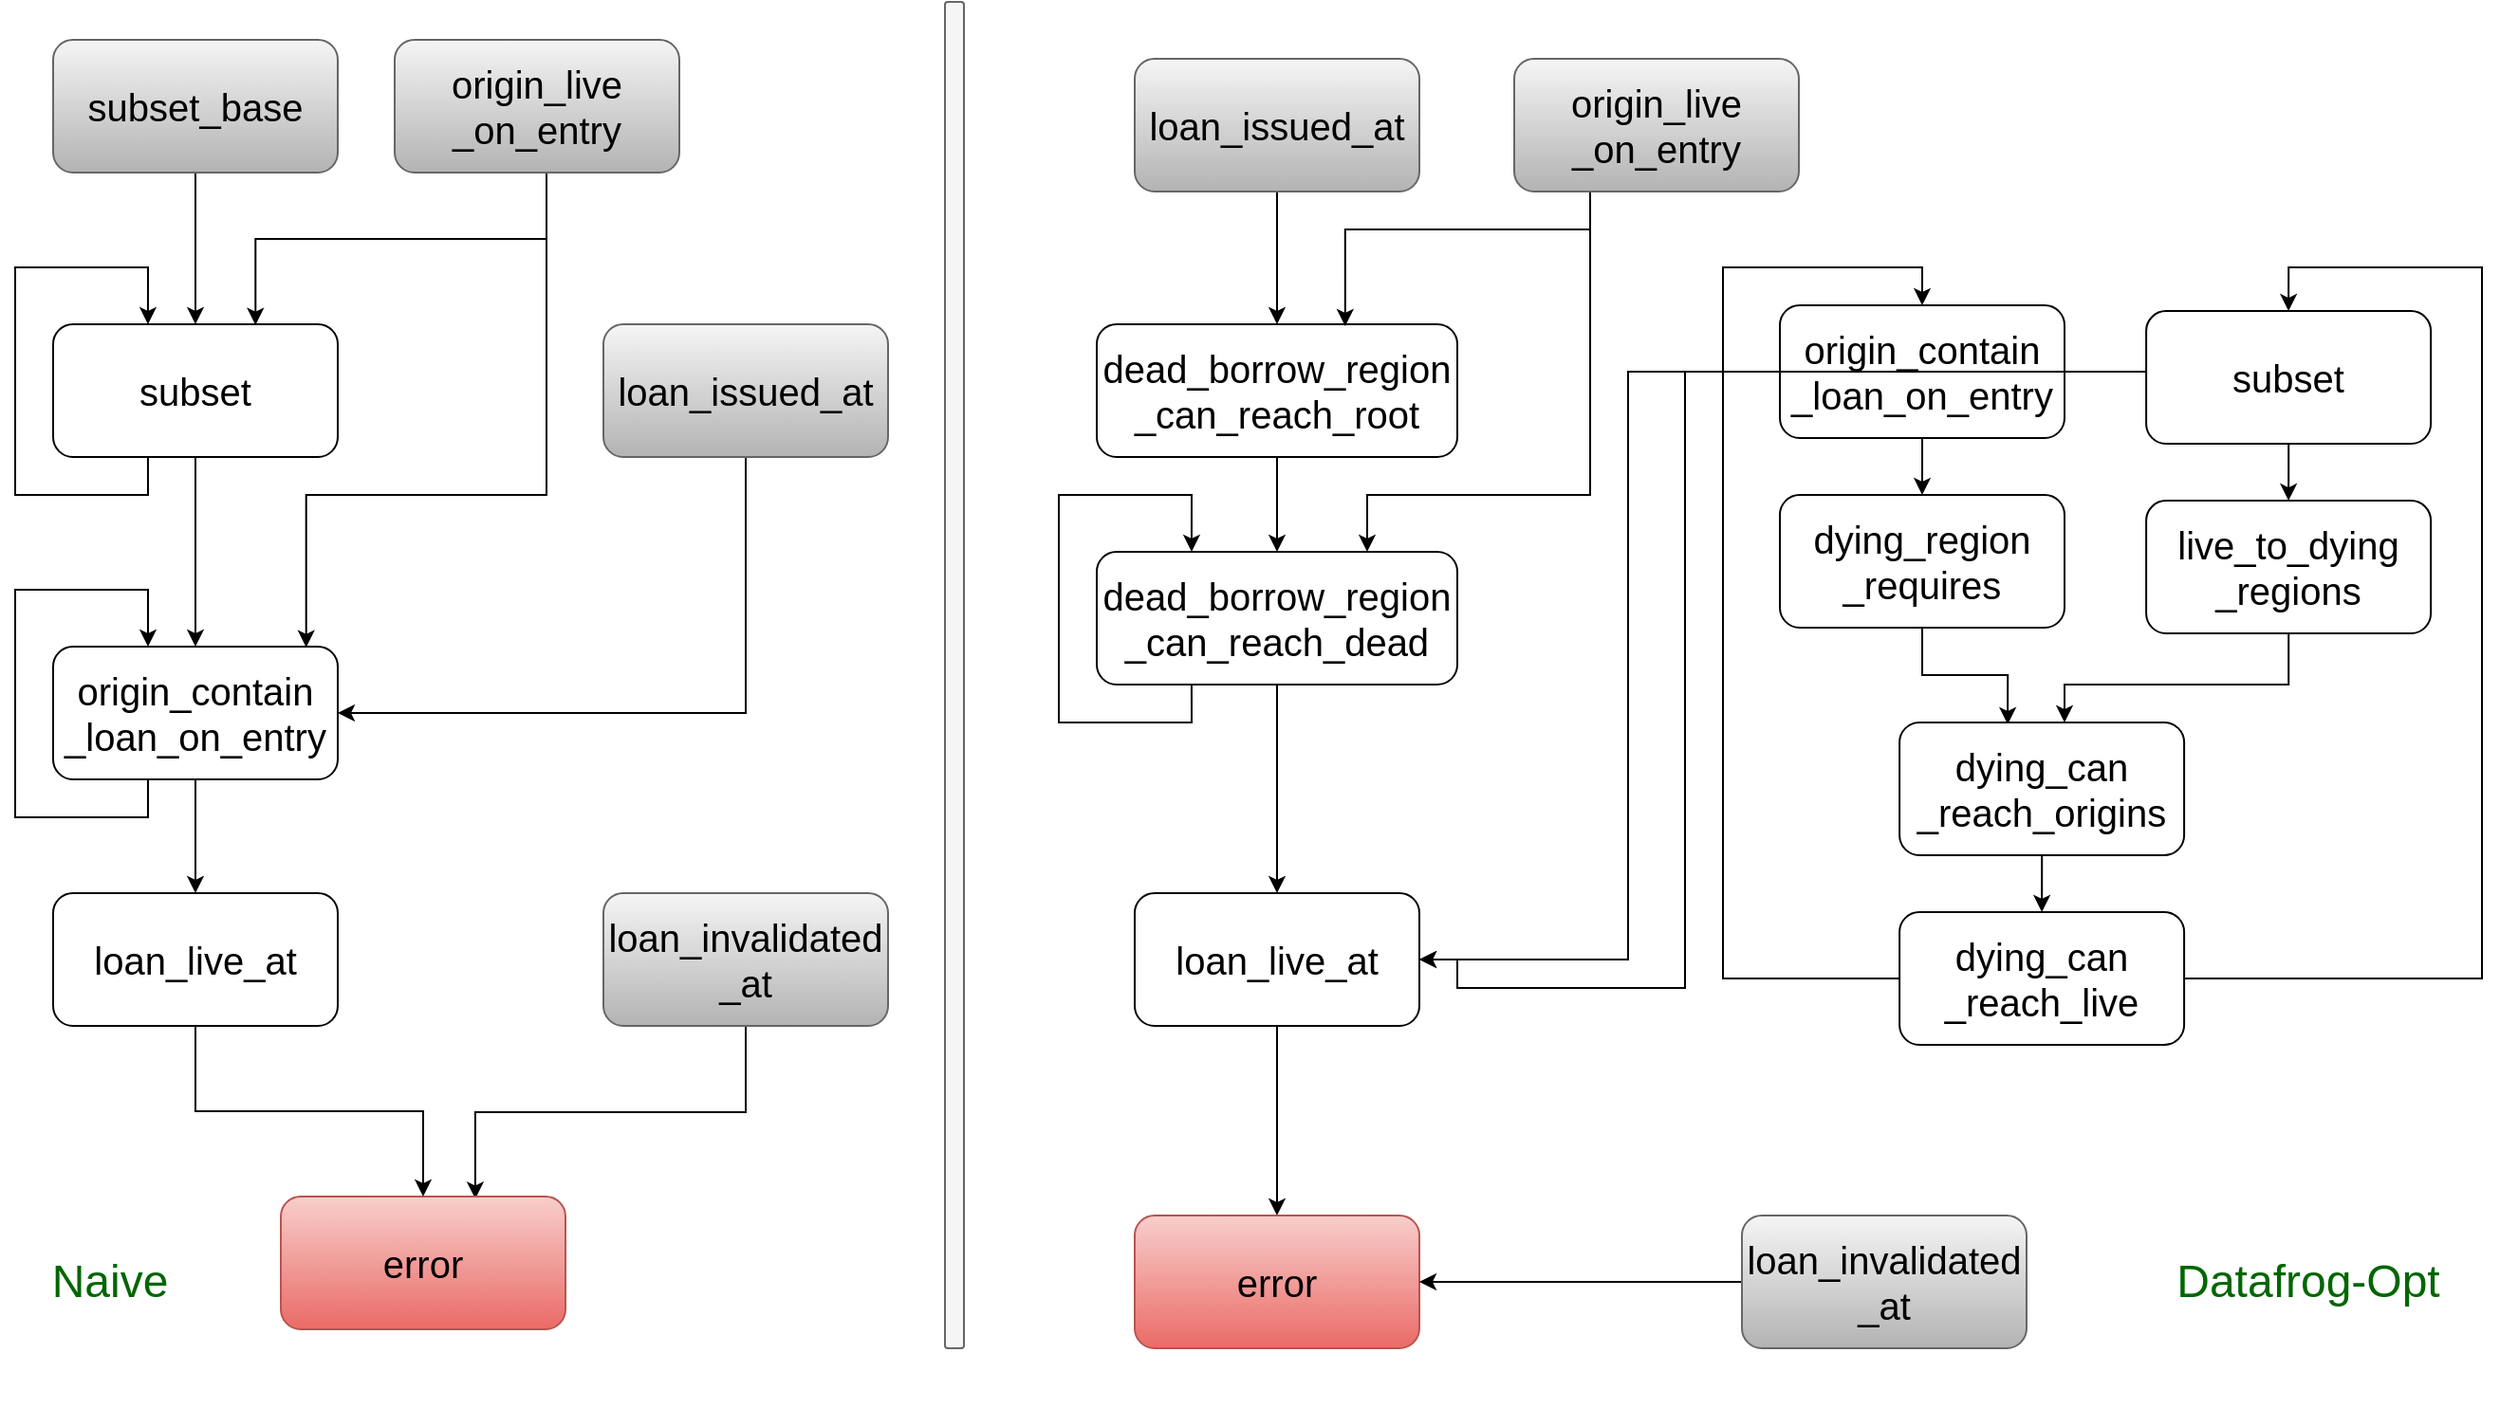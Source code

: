 <mxfile version="15.7.3" type="device"><diagram id="OqOWBTo0y5NP__ywQpXE" name="Page-1"><mxGraphModel dx="1422" dy="850" grid="1" gridSize="10" guides="1" tooltips="1" connect="1" arrows="1" fold="1" page="1" pageScale="1" pageWidth="850" pageHeight="1100" math="0" shadow="0"><root><mxCell id="0"/><mxCell id="1" parent="0"/><mxCell id="NRC03hNy22mwCGF4ITLj-8" style="edgeStyle=orthogonalEdgeStyle;rounded=0;orthogonalLoop=1;jettySize=auto;html=1;entryX=0.5;entryY=0;entryDx=0;entryDy=0;fontSize=20;" parent="1" source="2hXvD5at_DiYbgzuj5T2-4" target="NRC03hNy22mwCGF4ITLj-6" edge="1"><mxGeometry relative="1" as="geometry"/></mxCell><mxCell id="2hXvD5at_DiYbgzuj5T2-4" value="subset_base" style="rounded=1;whiteSpace=wrap;html=1;fontSize=20;fillColor=#f5f5f5;gradientColor=#b3b3b3;strokeColor=#666666;" parent="1" vertex="1"><mxGeometry x="110" y="150" width="150" height="70" as="geometry"/></mxCell><mxCell id="NRC03hNy22mwCGF4ITLj-22" style="edgeStyle=elbowEdgeStyle;rounded=0;orthogonalLoop=1;jettySize=auto;elbow=vertical;html=1;entryX=1;entryY=0.5;entryDx=0;entryDy=0;fontSize=20;" parent="1" source="NRC03hNy22mwCGF4ITLj-1" target="NRC03hNy22mwCGF4ITLj-7" edge="1"><mxGeometry relative="1" as="geometry"><Array as="points"><mxPoint x="390" y="505"/></Array></mxGeometry></mxCell><mxCell id="NRC03hNy22mwCGF4ITLj-1" value="loan_issued_at" style="rounded=1;whiteSpace=wrap;html=1;fontSize=20;fillColor=#f5f5f5;gradientColor=#b3b3b3;strokeColor=#666666;" parent="1" vertex="1"><mxGeometry x="400" y="300" width="150" height="70" as="geometry"/></mxCell><mxCell id="NRC03hNy22mwCGF4ITLj-16" style="edgeStyle=elbowEdgeStyle;rounded=0;orthogonalLoop=1;jettySize=auto;elbow=vertical;html=1;entryX=0.683;entryY=0.017;entryDx=0;entryDy=0;entryPerimeter=0;fontSize=20;" parent="1" source="NRC03hNy22mwCGF4ITLj-2" target="NRC03hNy22mwCGF4ITLj-15" edge="1"><mxGeometry relative="1" as="geometry"/></mxCell><mxCell id="NRC03hNy22mwCGF4ITLj-2" value="loan_invalidated&lt;br&gt;_at" style="rounded=1;whiteSpace=wrap;html=1;fontSize=20;fillColor=#f5f5f5;gradientColor=#b3b3b3;strokeColor=#666666;" parent="1" vertex="1"><mxGeometry x="400" y="600" width="150" height="70" as="geometry"/></mxCell><mxCell id="NRC03hNy22mwCGF4ITLj-20" style="edgeStyle=elbowEdgeStyle;rounded=0;orthogonalLoop=1;jettySize=auto;elbow=vertical;html=1;entryX=0.889;entryY=0.005;entryDx=0;entryDy=0;entryPerimeter=0;fontSize=20;" parent="1" target="NRC03hNy22mwCGF4ITLj-7" edge="1"><mxGeometry relative="1" as="geometry"><mxPoint x="370" y="210" as="sourcePoint"/><Array as="points"><mxPoint x="290" y="390"/><mxPoint x="320" y="410"/><mxPoint x="570" y="430"/></Array></mxGeometry></mxCell><mxCell id="NRC03hNy22mwCGF4ITLj-21" style="edgeStyle=elbowEdgeStyle;rounded=0;orthogonalLoop=1;jettySize=auto;elbow=vertical;html=1;entryX=0.711;entryY=0.005;entryDx=0;entryDy=0;entryPerimeter=0;fontSize=20;" parent="1" target="NRC03hNy22mwCGF4ITLj-6" edge="1"><mxGeometry relative="1" as="geometry"><mxPoint x="370" y="210" as="sourcePoint"/></mxGeometry></mxCell><mxCell id="NRC03hNy22mwCGF4ITLj-12" style="edgeStyle=elbowEdgeStyle;rounded=0;orthogonalLoop=1;jettySize=auto;elbow=vertical;html=1;entryX=0.5;entryY=0;entryDx=0;entryDy=0;fontSize=20;" parent="1" source="NRC03hNy22mwCGF4ITLj-6" target="NRC03hNy22mwCGF4ITLj-7" edge="1"><mxGeometry relative="1" as="geometry"/></mxCell><mxCell id="NRC03hNy22mwCGF4ITLj-6" value="subset" style="rounded=1;whiteSpace=wrap;html=1;fontSize=20;" parent="1" vertex="1"><mxGeometry x="110" y="300" width="150" height="70" as="geometry"/></mxCell><mxCell id="NRC03hNy22mwCGF4ITLj-19" style="edgeStyle=elbowEdgeStyle;rounded=0;orthogonalLoop=1;jettySize=auto;elbow=vertical;html=1;entryX=0.5;entryY=0;entryDx=0;entryDy=0;fontSize=20;" parent="1" source="NRC03hNy22mwCGF4ITLj-7" target="NRC03hNy22mwCGF4ITLj-17" edge="1"><mxGeometry relative="1" as="geometry"/></mxCell><mxCell id="NRC03hNy22mwCGF4ITLj-7" value="origin_contain&lt;br&gt;_loan_on_entry" style="rounded=1;whiteSpace=wrap;html=1;fontSize=20;" parent="1" vertex="1"><mxGeometry x="110" y="470" width="150" height="70" as="geometry"/></mxCell><mxCell id="NRC03hNy22mwCGF4ITLj-15" value="error" style="rounded=1;whiteSpace=wrap;html=1;fontSize=20;fillColor=#f8cecc;gradientColor=#ea6b66;strokeColor=#b85450;" parent="1" vertex="1"><mxGeometry x="230" y="760" width="150" height="70" as="geometry"/></mxCell><mxCell id="NRC03hNy22mwCGF4ITLj-18" style="edgeStyle=elbowEdgeStyle;rounded=0;orthogonalLoop=1;jettySize=auto;elbow=vertical;html=1;fontSize=20;" parent="1" source="NRC03hNy22mwCGF4ITLj-17" target="NRC03hNy22mwCGF4ITLj-15" edge="1"><mxGeometry relative="1" as="geometry"/></mxCell><mxCell id="NRC03hNy22mwCGF4ITLj-17" value="loan_live_at" style="rounded=1;whiteSpace=wrap;html=1;fontSize=20;" parent="1" vertex="1"><mxGeometry x="110" y="600" width="150" height="70" as="geometry"/></mxCell><mxCell id="NRC03hNy22mwCGF4ITLj-29" value="origin_live&lt;br&gt;_on_entry" style="rounded=1;whiteSpace=wrap;html=1;fontSize=20;fillColor=#f5f5f5;gradientColor=#b3b3b3;strokeColor=#666666;" parent="1" vertex="1"><mxGeometry x="290" y="150" width="150" height="70" as="geometry"/></mxCell><mxCell id="NRC03hNy22mwCGF4ITLj-31" style="edgeStyle=orthogonalEdgeStyle;rounded=0;orthogonalLoop=1;jettySize=auto;html=1;fontSize=20;" parent="1" edge="1"><mxGeometry relative="1" as="geometry"><mxPoint x="159.97" y="300" as="targetPoint"/><mxPoint x="159.97" y="370" as="sourcePoint"/><Array as="points"><mxPoint x="160" y="390"/><mxPoint x="90" y="390"/><mxPoint x="90" y="270"/><mxPoint x="160" y="270"/></Array></mxGeometry></mxCell><mxCell id="NRC03hNy22mwCGF4ITLj-33" style="edgeStyle=orthogonalEdgeStyle;rounded=0;orthogonalLoop=1;jettySize=auto;html=1;fontSize=20;" parent="1" edge="1"><mxGeometry relative="1" as="geometry"><mxPoint x="160.0" y="470" as="targetPoint"/><mxPoint x="160.0" y="540" as="sourcePoint"/><Array as="points"><mxPoint x="160" y="560"/><mxPoint x="90" y="560"/><mxPoint x="90" y="440"/><mxPoint x="160" y="440"/></Array></mxGeometry></mxCell><mxCell id="NRC03hNy22mwCGF4ITLj-50" style="edgeStyle=orthogonalEdgeStyle;rounded=0;orthogonalLoop=1;jettySize=auto;html=1;entryX=0.5;entryY=0;entryDx=0;entryDy=0;fontSize=20;" parent="1" source="NRC03hNy22mwCGF4ITLj-34" target="NRC03hNy22mwCGF4ITLj-35" edge="1"><mxGeometry relative="1" as="geometry"/></mxCell><mxCell id="NRC03hNy22mwCGF4ITLj-34" value="dead_borrow_region&lt;br&gt;_can_reach_root" style="rounded=1;whiteSpace=wrap;html=1;fontSize=20;" parent="1" vertex="1"><mxGeometry x="660" y="300" width="190" height="70" as="geometry"/></mxCell><mxCell id="NRC03hNy22mwCGF4ITLj-54" style="edgeStyle=orthogonalEdgeStyle;rounded=0;orthogonalLoop=1;jettySize=auto;html=1;entryX=0.5;entryY=0;entryDx=0;entryDy=0;fontSize=20;" parent="1" source="NRC03hNy22mwCGF4ITLj-35" target="NRC03hNy22mwCGF4ITLj-53" edge="1"><mxGeometry relative="1" as="geometry"/></mxCell><mxCell id="NRC03hNy22mwCGF4ITLj-35" value="dead_borrow_region&lt;br&gt;_can_reach_dead" style="rounded=1;whiteSpace=wrap;html=1;fontSize=20;" parent="1" vertex="1"><mxGeometry x="660" y="420" width="190" height="70" as="geometry"/></mxCell><mxCell id="BZsutXjxuvkJcrnw2yYG-15" style="edgeStyle=orthogonalEdgeStyle;rounded=0;orthogonalLoop=1;jettySize=auto;html=1;entryX=0.5;entryY=0;entryDx=0;entryDy=0;fontSize=20;" parent="1" source="NRC03hNy22mwCGF4ITLj-41" target="BZsutXjxuvkJcrnw2yYG-3" edge="1"><mxGeometry relative="1" as="geometry"><Array as="points"><mxPoint x="990" y="645"/><mxPoint x="990" y="270"/><mxPoint x="1095" y="270"/></Array></mxGeometry></mxCell><mxCell id="BZsutXjxuvkJcrnw2yYG-17" style="edgeStyle=orthogonalEdgeStyle;rounded=0;orthogonalLoop=1;jettySize=auto;html=1;entryX=0.5;entryY=0;entryDx=0;entryDy=0;fontSize=20;" parent="1" source="NRC03hNy22mwCGF4ITLj-41" target="BZsutXjxuvkJcrnw2yYG-4" edge="1"><mxGeometry relative="1" as="geometry"><Array as="points"><mxPoint x="1390" y="645"/><mxPoint x="1390" y="270"/><mxPoint x="1288" y="270"/></Array></mxGeometry></mxCell><mxCell id="NRC03hNy22mwCGF4ITLj-41" value="dying_can&lt;br&gt;_reach_live" style="rounded=1;whiteSpace=wrap;html=1;fontSize=20;" parent="1" vertex="1"><mxGeometry x="1083.05" y="610" width="150" height="70" as="geometry"/></mxCell><mxCell id="NRC03hNy22mwCGF4ITLj-49" style="edgeStyle=orthogonalEdgeStyle;rounded=0;orthogonalLoop=1;jettySize=auto;html=1;entryX=0.689;entryY=0.014;entryDx=0;entryDy=0;entryPerimeter=0;fontSize=20;" parent="1" source="NRC03hNy22mwCGF4ITLj-46" target="NRC03hNy22mwCGF4ITLj-34" edge="1"><mxGeometry relative="1" as="geometry"><Array as="points"><mxPoint x="920" y="250"/><mxPoint x="791" y="250"/></Array></mxGeometry></mxCell><mxCell id="NRC03hNy22mwCGF4ITLj-52" style="edgeStyle=orthogonalEdgeStyle;rounded=0;orthogonalLoop=1;jettySize=auto;html=1;entryX=0.75;entryY=0;entryDx=0;entryDy=0;fontSize=20;" parent="1" source="NRC03hNy22mwCGF4ITLj-46" target="NRC03hNy22mwCGF4ITLj-35" edge="1"><mxGeometry relative="1" as="geometry"><Array as="points"><mxPoint x="920" y="390"/><mxPoint x="803" y="390"/></Array></mxGeometry></mxCell><mxCell id="NRC03hNy22mwCGF4ITLj-46" value="origin_live&lt;br&gt;_on_entry" style="rounded=1;whiteSpace=wrap;html=1;fontSize=20;fillColor=#f5f5f5;gradientColor=#b3b3b3;strokeColor=#666666;" parent="1" vertex="1"><mxGeometry x="880" y="160" width="150" height="70" as="geometry"/></mxCell><mxCell id="NRC03hNy22mwCGF4ITLj-48" style="edgeStyle=orthogonalEdgeStyle;rounded=0;orthogonalLoop=1;jettySize=auto;html=1;fontSize=20;" parent="1" source="NRC03hNy22mwCGF4ITLj-47" target="NRC03hNy22mwCGF4ITLj-34" edge="1"><mxGeometry relative="1" as="geometry"/></mxCell><mxCell id="NRC03hNy22mwCGF4ITLj-47" value="loan_issued_at" style="rounded=1;whiteSpace=wrap;html=1;fontSize=20;fillColor=#f5f5f5;gradientColor=#b3b3b3;strokeColor=#666666;" parent="1" vertex="1"><mxGeometry x="680" y="160" width="150" height="70" as="geometry"/></mxCell><mxCell id="NRC03hNy22mwCGF4ITLj-51" style="edgeStyle=orthogonalEdgeStyle;rounded=0;orthogonalLoop=1;jettySize=auto;html=1;fontSize=20;" parent="1" edge="1"><mxGeometry relative="1" as="geometry"><mxPoint x="709.97" y="420" as="targetPoint"/><mxPoint x="709.97" y="490" as="sourcePoint"/><Array as="points"><mxPoint x="710" y="510"/><mxPoint x="640" y="510"/><mxPoint x="640" y="390"/><mxPoint x="710" y="390"/></Array></mxGeometry></mxCell><mxCell id="NRC03hNy22mwCGF4ITLj-56" style="edgeStyle=orthogonalEdgeStyle;rounded=0;orthogonalLoop=1;jettySize=auto;html=1;fontSize=20;" parent="1" source="NRC03hNy22mwCGF4ITLj-53" target="NRC03hNy22mwCGF4ITLj-55" edge="1"><mxGeometry relative="1" as="geometry"/></mxCell><mxCell id="NRC03hNy22mwCGF4ITLj-53" value="loan_live_at" style="rounded=1;whiteSpace=wrap;html=1;fontSize=20;" parent="1" vertex="1"><mxGeometry x="680" y="600" width="150" height="70" as="geometry"/></mxCell><mxCell id="NRC03hNy22mwCGF4ITLj-55" value="error" style="rounded=1;whiteSpace=wrap;html=1;fontSize=20;fillColor=#f8cecc;gradientColor=#ea6b66;strokeColor=#b85450;" parent="1" vertex="1"><mxGeometry x="680" y="770" width="150" height="70" as="geometry"/></mxCell><mxCell id="NRC03hNy22mwCGF4ITLj-60" style="edgeStyle=orthogonalEdgeStyle;rounded=0;orthogonalLoop=1;jettySize=auto;html=1;fontSize=20;" parent="1" source="NRC03hNy22mwCGF4ITLj-57" target="NRC03hNy22mwCGF4ITLj-55" edge="1"><mxGeometry relative="1" as="geometry"/></mxCell><mxCell id="NRC03hNy22mwCGF4ITLj-57" value="loan_invalidated&lt;br&gt;_at" style="rounded=1;whiteSpace=wrap;html=1;fontSize=20;fillColor=#f5f5f5;gradientColor=#b3b3b3;strokeColor=#666666;" parent="1" vertex="1"><mxGeometry x="1000" y="770" width="150" height="70" as="geometry"/></mxCell><mxCell id="BZsutXjxuvkJcrnw2yYG-12" style="edgeStyle=orthogonalEdgeStyle;rounded=0;orthogonalLoop=1;jettySize=auto;html=1;entryX=0.38;entryY=0.014;entryDx=0;entryDy=0;entryPerimeter=0;fontSize=20;" parent="1" source="BZsutXjxuvkJcrnw2yYG-1" target="BZsutXjxuvkJcrnw2yYG-11" edge="1"><mxGeometry relative="1" as="geometry"/></mxCell><mxCell id="BZsutXjxuvkJcrnw2yYG-1" value="dying_region&lt;br&gt;_requires" style="rounded=1;whiteSpace=wrap;html=1;fontSize=20;" parent="1" vertex="1"><mxGeometry x="1020" y="390" width="150" height="70" as="geometry"/></mxCell><mxCell id="BZsutXjxuvkJcrnw2yYG-13" style="edgeStyle=orthogonalEdgeStyle;rounded=0;orthogonalLoop=1;jettySize=auto;html=1;entryX=0.713;entryY=-0.043;entryDx=0;entryDy=0;entryPerimeter=0;fontSize=20;" parent="1" source="BZsutXjxuvkJcrnw2yYG-2" edge="1"><mxGeometry relative="1" as="geometry"><mxPoint x="1170.0" y="510" as="targetPoint"/><Array as="points"><mxPoint x="1288" y="490"/><mxPoint x="1170" y="490"/></Array></mxGeometry></mxCell><mxCell id="BZsutXjxuvkJcrnw2yYG-2" value="live_to_dying&lt;br&gt;_regions" style="rounded=1;whiteSpace=wrap;html=1;fontSize=20;" parent="1" vertex="1"><mxGeometry x="1213.05" y="393.01" width="150" height="70" as="geometry"/></mxCell><mxCell id="BZsutXjxuvkJcrnw2yYG-9" style="edgeStyle=orthogonalEdgeStyle;rounded=0;orthogonalLoop=1;jettySize=auto;html=1;entryX=0.5;entryY=0;entryDx=0;entryDy=0;fontSize=20;" parent="1" source="BZsutXjxuvkJcrnw2yYG-3" target="BZsutXjxuvkJcrnw2yYG-1" edge="1"><mxGeometry relative="1" as="geometry"/></mxCell><mxCell id="BZsutXjxuvkJcrnw2yYG-19" style="edgeStyle=orthogonalEdgeStyle;rounded=0;orthogonalLoop=1;jettySize=auto;html=1;entryX=1;entryY=0.5;entryDx=0;entryDy=0;fontSize=20;" parent="1" source="BZsutXjxuvkJcrnw2yYG-3" target="NRC03hNy22mwCGF4ITLj-53" edge="1"><mxGeometry relative="1" as="geometry"><Array as="points"><mxPoint x="940" y="325"/><mxPoint x="940" y="635"/></Array></mxGeometry></mxCell><mxCell id="BZsutXjxuvkJcrnw2yYG-3" value="origin_contain&lt;br&gt;_loan_on_entry" style="rounded=1;whiteSpace=wrap;html=1;fontSize=20;" parent="1" vertex="1"><mxGeometry x="1020" y="290" width="150" height="70" as="geometry"/></mxCell><mxCell id="BZsutXjxuvkJcrnw2yYG-10" style="edgeStyle=orthogonalEdgeStyle;rounded=0;orthogonalLoop=1;jettySize=auto;html=1;entryX=0.5;entryY=0;entryDx=0;entryDy=0;fontSize=20;" parent="1" source="BZsutXjxuvkJcrnw2yYG-4" target="BZsutXjxuvkJcrnw2yYG-2" edge="1"><mxGeometry relative="1" as="geometry"/></mxCell><mxCell id="BZsutXjxuvkJcrnw2yYG-20" style="edgeStyle=orthogonalEdgeStyle;rounded=0;orthogonalLoop=1;jettySize=auto;html=1;entryX=1;entryY=0.5;entryDx=0;entryDy=0;fontSize=20;" parent="1" source="BZsutXjxuvkJcrnw2yYG-4" target="NRC03hNy22mwCGF4ITLj-53" edge="1"><mxGeometry relative="1" as="geometry"><Array as="points"><mxPoint x="970" y="325"/><mxPoint x="970" y="650"/><mxPoint x="850" y="650"/><mxPoint x="850" y="635"/></Array></mxGeometry></mxCell><mxCell id="BZsutXjxuvkJcrnw2yYG-4" value="subset" style="rounded=1;whiteSpace=wrap;html=1;fontSize=20;" parent="1" vertex="1"><mxGeometry x="1213.05" y="293.01" width="150" height="70" as="geometry"/></mxCell><mxCell id="BZsutXjxuvkJcrnw2yYG-14" style="edgeStyle=orthogonalEdgeStyle;rounded=0;orthogonalLoop=1;jettySize=auto;html=1;entryX=0.5;entryY=0;entryDx=0;entryDy=0;fontSize=20;" parent="1" source="BZsutXjxuvkJcrnw2yYG-11" target="NRC03hNy22mwCGF4ITLj-41" edge="1"><mxGeometry relative="1" as="geometry"/></mxCell><mxCell id="BZsutXjxuvkJcrnw2yYG-11" value="dying_can&lt;br&gt;_reach_origins" style="rounded=1;whiteSpace=wrap;html=1;fontSize=20;" parent="1" vertex="1"><mxGeometry x="1083.05" y="510" width="150" height="70" as="geometry"/></mxCell><mxCell id="nr30Q-akLQqaxpFYHkfz-1" value="" style="rounded=0;whiteSpace=wrap;html=1;strokeColor=none;" parent="1" vertex="1"><mxGeometry x="590" y="140" width="10" height="740" as="geometry"/></mxCell><mxCell id="nr30Q-akLQqaxpFYHkfz-2" value="" style="rounded=1;whiteSpace=wrap;html=1;strokeColor=#666666;fillColor=#f5f5f5;fontColor=#333333;" parent="1" vertex="1"><mxGeometry x="580" y="130" width="10" height="710" as="geometry"/></mxCell><mxCell id="-4Vn88K4Hi5O-s4FSgSC-1" value="Naive" style="text;html=1;strokeColor=none;fillColor=none;align=center;verticalAlign=middle;whiteSpace=wrap;rounded=0;fontSize=24;fontColor=#006600;" vertex="1" parent="1"><mxGeometry x="110" y="790" width="60" height="30" as="geometry"/></mxCell><mxCell id="ikvCxo3fwCQM_uJFRLpD-1" value="Datafrog-Opt" style="text;html=1;strokeColor=none;fillColor=none;align=center;verticalAlign=middle;whiteSpace=wrap;rounded=0;fontSize=24;fontColor=#006600;" vertex="1" parent="1"><mxGeometry x="1220" y="790" width="157" height="30" as="geometry"/></mxCell></root></mxGraphModel></diagram></mxfile>